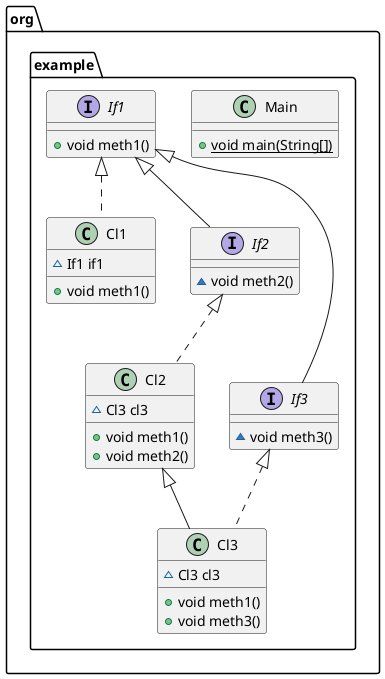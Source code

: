 @startuml
class org.example.Cl3 {
~ Cl3 cl3
+ void meth1()
+ void meth3()
}


class org.example.Main {
+ {static} void main(String[])
}

interface org.example.If1 {
+ void meth1()
}

class org.example.Cl2 {
~ Cl3 cl3
+ void meth1()
+ void meth2()
}


class org.example.Cl1 {
~ If1 if1
+ void meth1()
}


interface org.example.If2 {
~ void meth2()
}

interface org.example.If3 {
~ void meth3()
}



org.example.If3 <|.. org.example.Cl3
org.example.Cl2 <|-- org.example.Cl3
org.example.If2 <|.. org.example.Cl2
org.example.If1 <|.. org.example.Cl1
org.example.If1 <|-- org.example.If2
org.example.If1 <|-- org.example.If3
@enduml